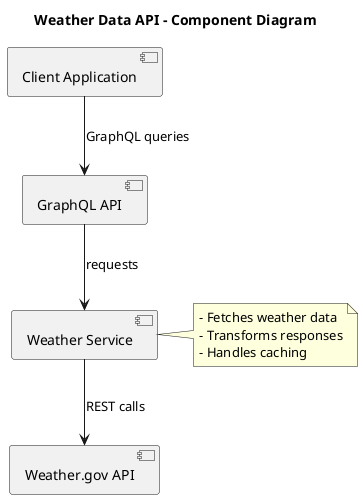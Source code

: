 @startuml
title Weather Data API - Component Diagram

[Client Application] as client
[GraphQL API] as api
[Weather Service] as service
[Weather.gov API] as weather_gov

client --> api : GraphQL queries
api --> service : requests
service --> weather_gov : REST calls

note right of service
  - Fetches weather data
  - Transforms responses
  - Handles caching
end note

@enduml
